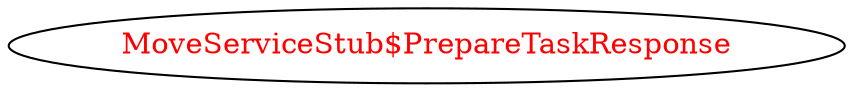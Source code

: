 digraph dependencyGraph {
 concentrate=true;
 ranksep="2.0";
 rankdir="LR"; 
 splines="ortho";
"MoveServiceStub$PrepareTaskResponse" [fontcolor="red"];
}